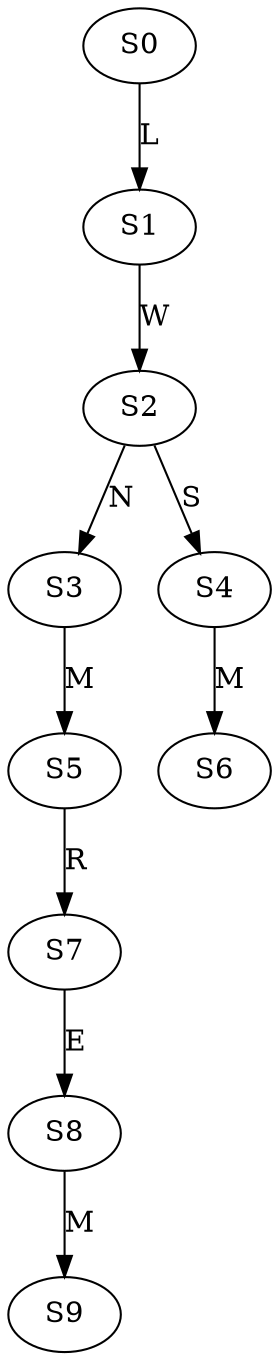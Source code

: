 strict digraph  {
	S0 -> S1 [ label = L ];
	S1 -> S2 [ label = W ];
	S2 -> S3 [ label = N ];
	S2 -> S4 [ label = S ];
	S3 -> S5 [ label = M ];
	S4 -> S6 [ label = M ];
	S5 -> S7 [ label = R ];
	S7 -> S8 [ label = E ];
	S8 -> S9 [ label = M ];
}
